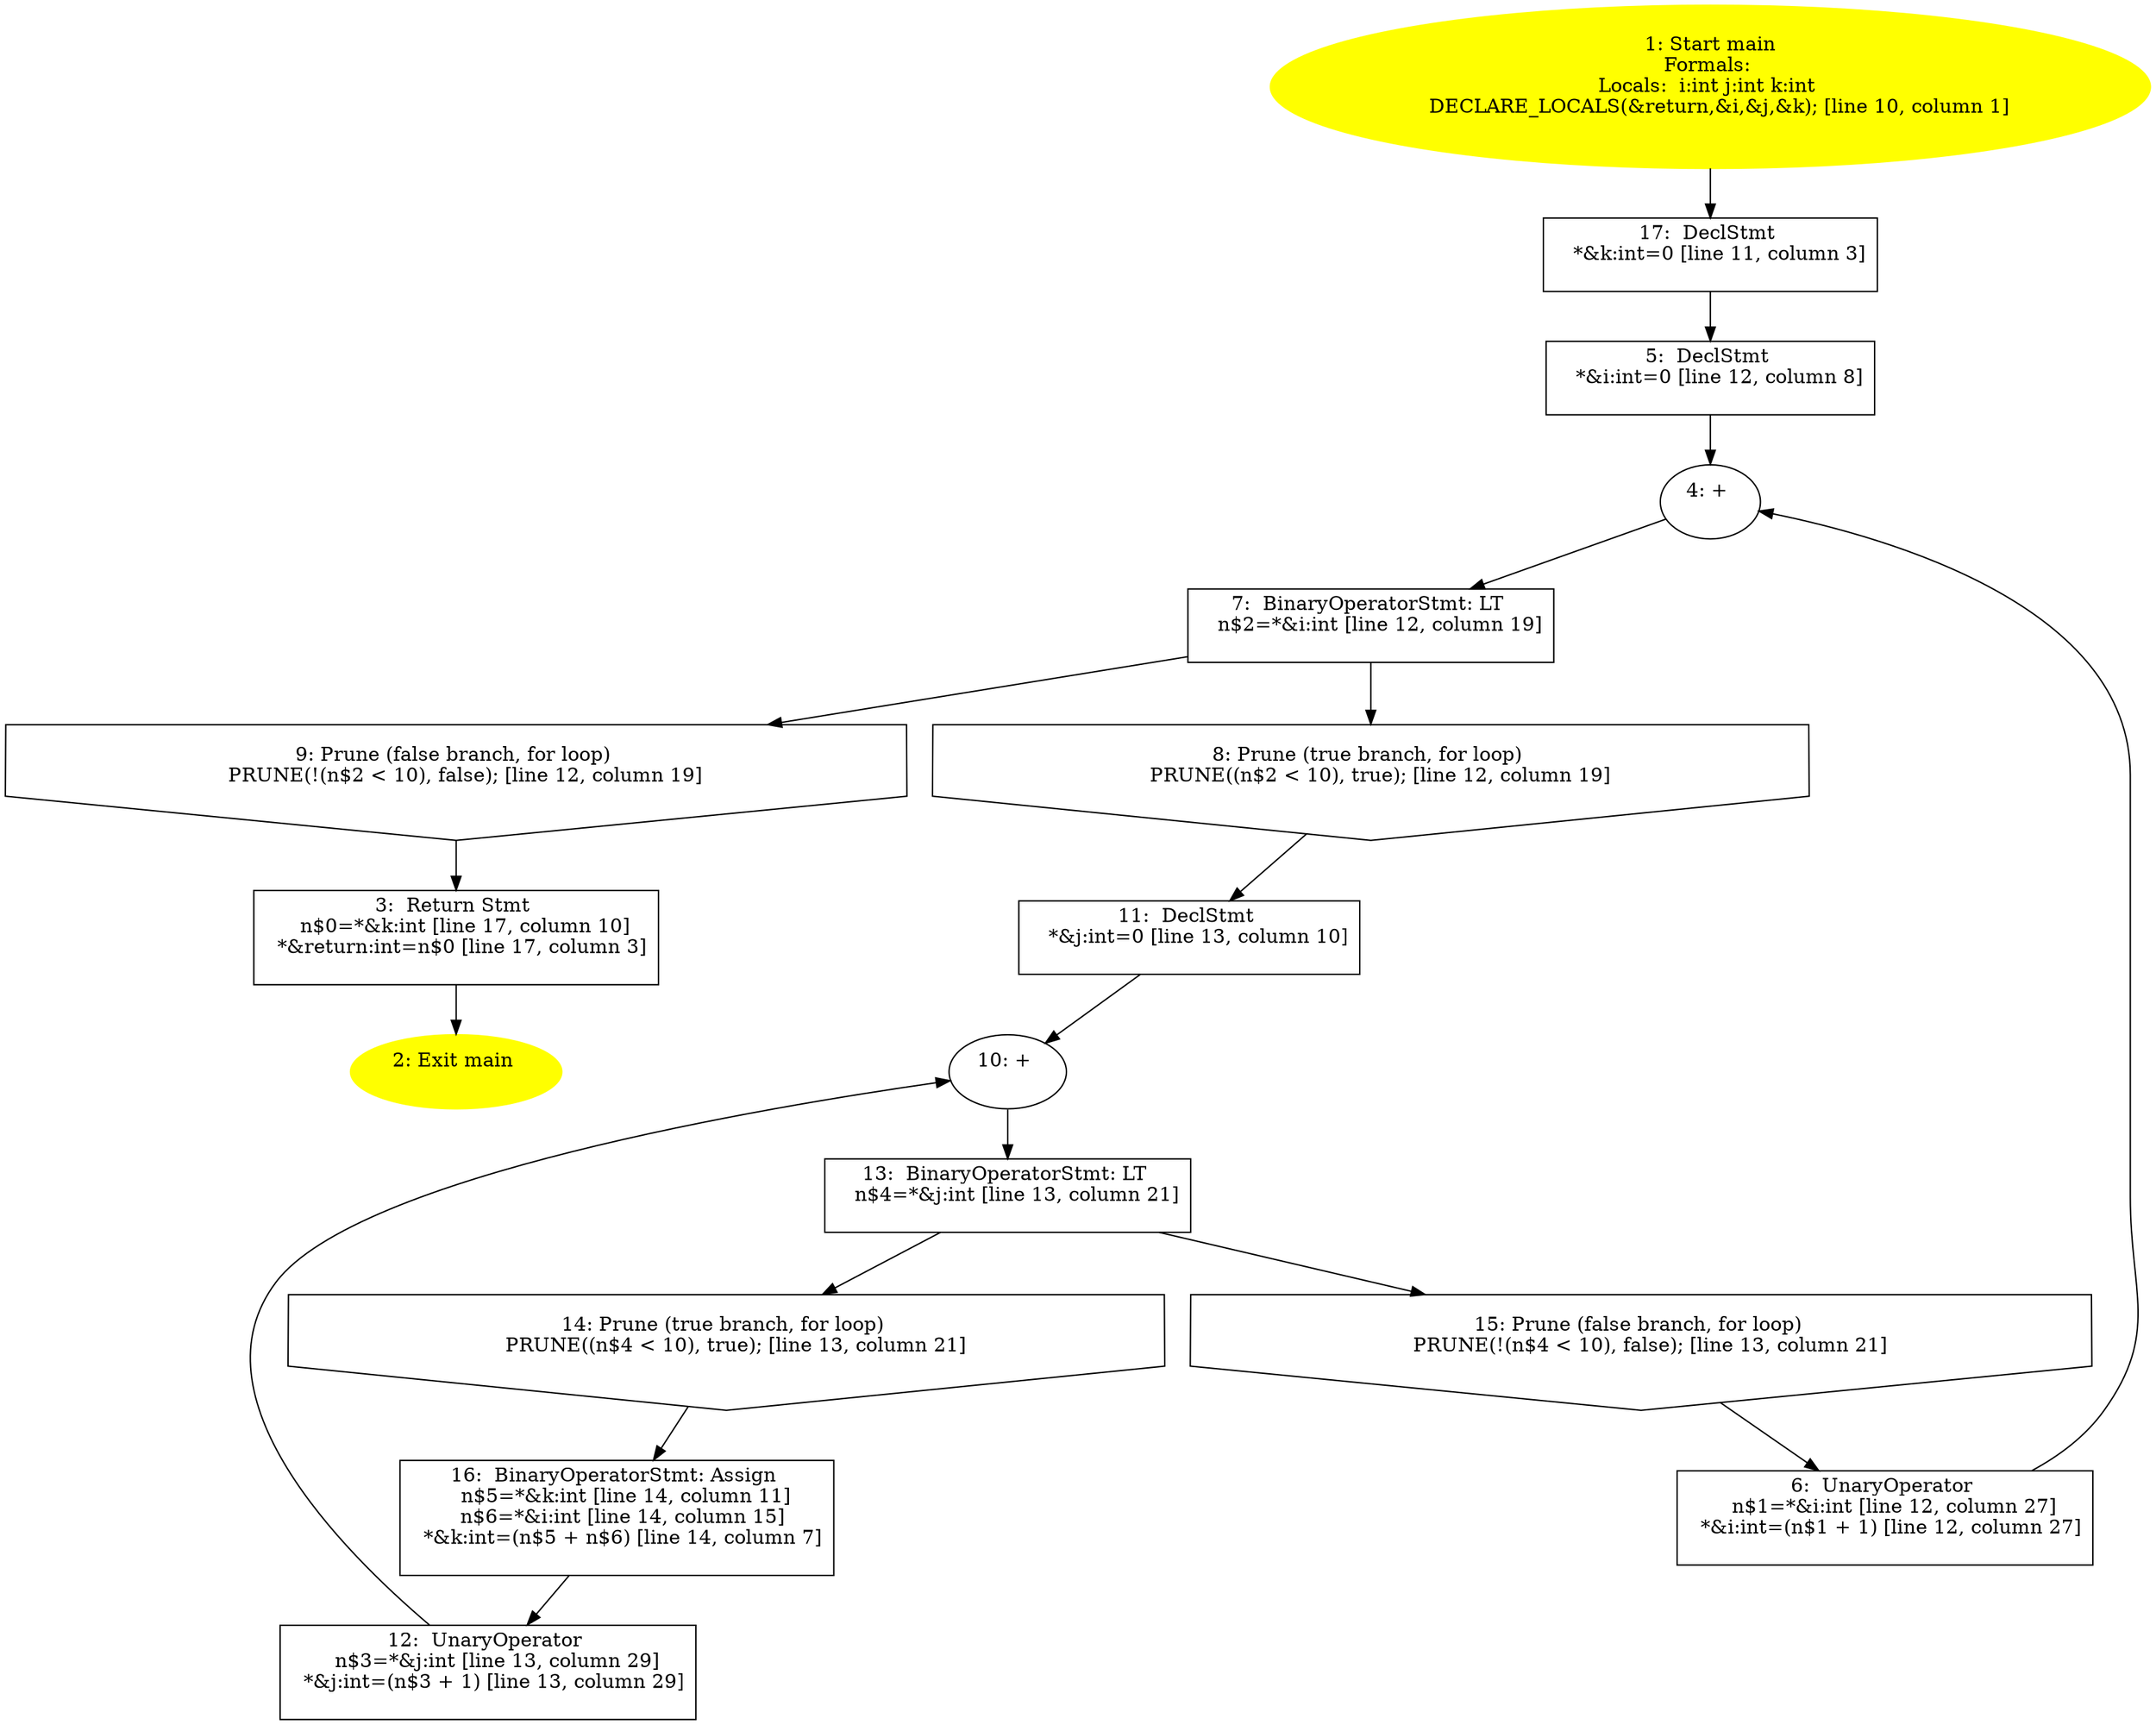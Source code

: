 /* @generated */
digraph cfg {
"main.fad58de7366495db4650cfefac2fcd61_1" [label="1: Start main\nFormals: \nLocals:  i:int j:int k:int \n   DECLARE_LOCALS(&return,&i,&j,&k); [line 10, column 1]\n " color=yellow style=filled]
	

	 "main.fad58de7366495db4650cfefac2fcd61_1" -> "main.fad58de7366495db4650cfefac2fcd61_17" ;
"main.fad58de7366495db4650cfefac2fcd61_2" [label="2: Exit main \n  " color=yellow style=filled]
	

"main.fad58de7366495db4650cfefac2fcd61_3" [label="3:  Return Stmt \n   n$0=*&k:int [line 17, column 10]\n  *&return:int=n$0 [line 17, column 3]\n " shape="box"]
	

	 "main.fad58de7366495db4650cfefac2fcd61_3" -> "main.fad58de7366495db4650cfefac2fcd61_2" ;
"main.fad58de7366495db4650cfefac2fcd61_4" [label="4: + \n  " ]
	

	 "main.fad58de7366495db4650cfefac2fcd61_4" -> "main.fad58de7366495db4650cfefac2fcd61_7" ;
"main.fad58de7366495db4650cfefac2fcd61_5" [label="5:  DeclStmt \n   *&i:int=0 [line 12, column 8]\n " shape="box"]
	

	 "main.fad58de7366495db4650cfefac2fcd61_5" -> "main.fad58de7366495db4650cfefac2fcd61_4" ;
"main.fad58de7366495db4650cfefac2fcd61_6" [label="6:  UnaryOperator \n   n$1=*&i:int [line 12, column 27]\n  *&i:int=(n$1 + 1) [line 12, column 27]\n " shape="box"]
	

	 "main.fad58de7366495db4650cfefac2fcd61_6" -> "main.fad58de7366495db4650cfefac2fcd61_4" ;
"main.fad58de7366495db4650cfefac2fcd61_7" [label="7:  BinaryOperatorStmt: LT \n   n$2=*&i:int [line 12, column 19]\n " shape="box"]
	

	 "main.fad58de7366495db4650cfefac2fcd61_7" -> "main.fad58de7366495db4650cfefac2fcd61_8" ;
	 "main.fad58de7366495db4650cfefac2fcd61_7" -> "main.fad58de7366495db4650cfefac2fcd61_9" ;
"main.fad58de7366495db4650cfefac2fcd61_8" [label="8: Prune (true branch, for loop) \n   PRUNE((n$2 < 10), true); [line 12, column 19]\n " shape="invhouse"]
	

	 "main.fad58de7366495db4650cfefac2fcd61_8" -> "main.fad58de7366495db4650cfefac2fcd61_11" ;
"main.fad58de7366495db4650cfefac2fcd61_9" [label="9: Prune (false branch, for loop) \n   PRUNE(!(n$2 < 10), false); [line 12, column 19]\n " shape="invhouse"]
	

	 "main.fad58de7366495db4650cfefac2fcd61_9" -> "main.fad58de7366495db4650cfefac2fcd61_3" ;
"main.fad58de7366495db4650cfefac2fcd61_10" [label="10: + \n  " ]
	

	 "main.fad58de7366495db4650cfefac2fcd61_10" -> "main.fad58de7366495db4650cfefac2fcd61_13" ;
"main.fad58de7366495db4650cfefac2fcd61_11" [label="11:  DeclStmt \n   *&j:int=0 [line 13, column 10]\n " shape="box"]
	

	 "main.fad58de7366495db4650cfefac2fcd61_11" -> "main.fad58de7366495db4650cfefac2fcd61_10" ;
"main.fad58de7366495db4650cfefac2fcd61_12" [label="12:  UnaryOperator \n   n$3=*&j:int [line 13, column 29]\n  *&j:int=(n$3 + 1) [line 13, column 29]\n " shape="box"]
	

	 "main.fad58de7366495db4650cfefac2fcd61_12" -> "main.fad58de7366495db4650cfefac2fcd61_10" ;
"main.fad58de7366495db4650cfefac2fcd61_13" [label="13:  BinaryOperatorStmt: LT \n   n$4=*&j:int [line 13, column 21]\n " shape="box"]
	

	 "main.fad58de7366495db4650cfefac2fcd61_13" -> "main.fad58de7366495db4650cfefac2fcd61_14" ;
	 "main.fad58de7366495db4650cfefac2fcd61_13" -> "main.fad58de7366495db4650cfefac2fcd61_15" ;
"main.fad58de7366495db4650cfefac2fcd61_14" [label="14: Prune (true branch, for loop) \n   PRUNE((n$4 < 10), true); [line 13, column 21]\n " shape="invhouse"]
	

	 "main.fad58de7366495db4650cfefac2fcd61_14" -> "main.fad58de7366495db4650cfefac2fcd61_16" ;
"main.fad58de7366495db4650cfefac2fcd61_15" [label="15: Prune (false branch, for loop) \n   PRUNE(!(n$4 < 10), false); [line 13, column 21]\n " shape="invhouse"]
	

	 "main.fad58de7366495db4650cfefac2fcd61_15" -> "main.fad58de7366495db4650cfefac2fcd61_6" ;
"main.fad58de7366495db4650cfefac2fcd61_16" [label="16:  BinaryOperatorStmt: Assign \n   n$5=*&k:int [line 14, column 11]\n  n$6=*&i:int [line 14, column 15]\n  *&k:int=(n$5 + n$6) [line 14, column 7]\n " shape="box"]
	

	 "main.fad58de7366495db4650cfefac2fcd61_16" -> "main.fad58de7366495db4650cfefac2fcd61_12" ;
"main.fad58de7366495db4650cfefac2fcd61_17" [label="17:  DeclStmt \n   *&k:int=0 [line 11, column 3]\n " shape="box"]
	

	 "main.fad58de7366495db4650cfefac2fcd61_17" -> "main.fad58de7366495db4650cfefac2fcd61_5" ;
}
